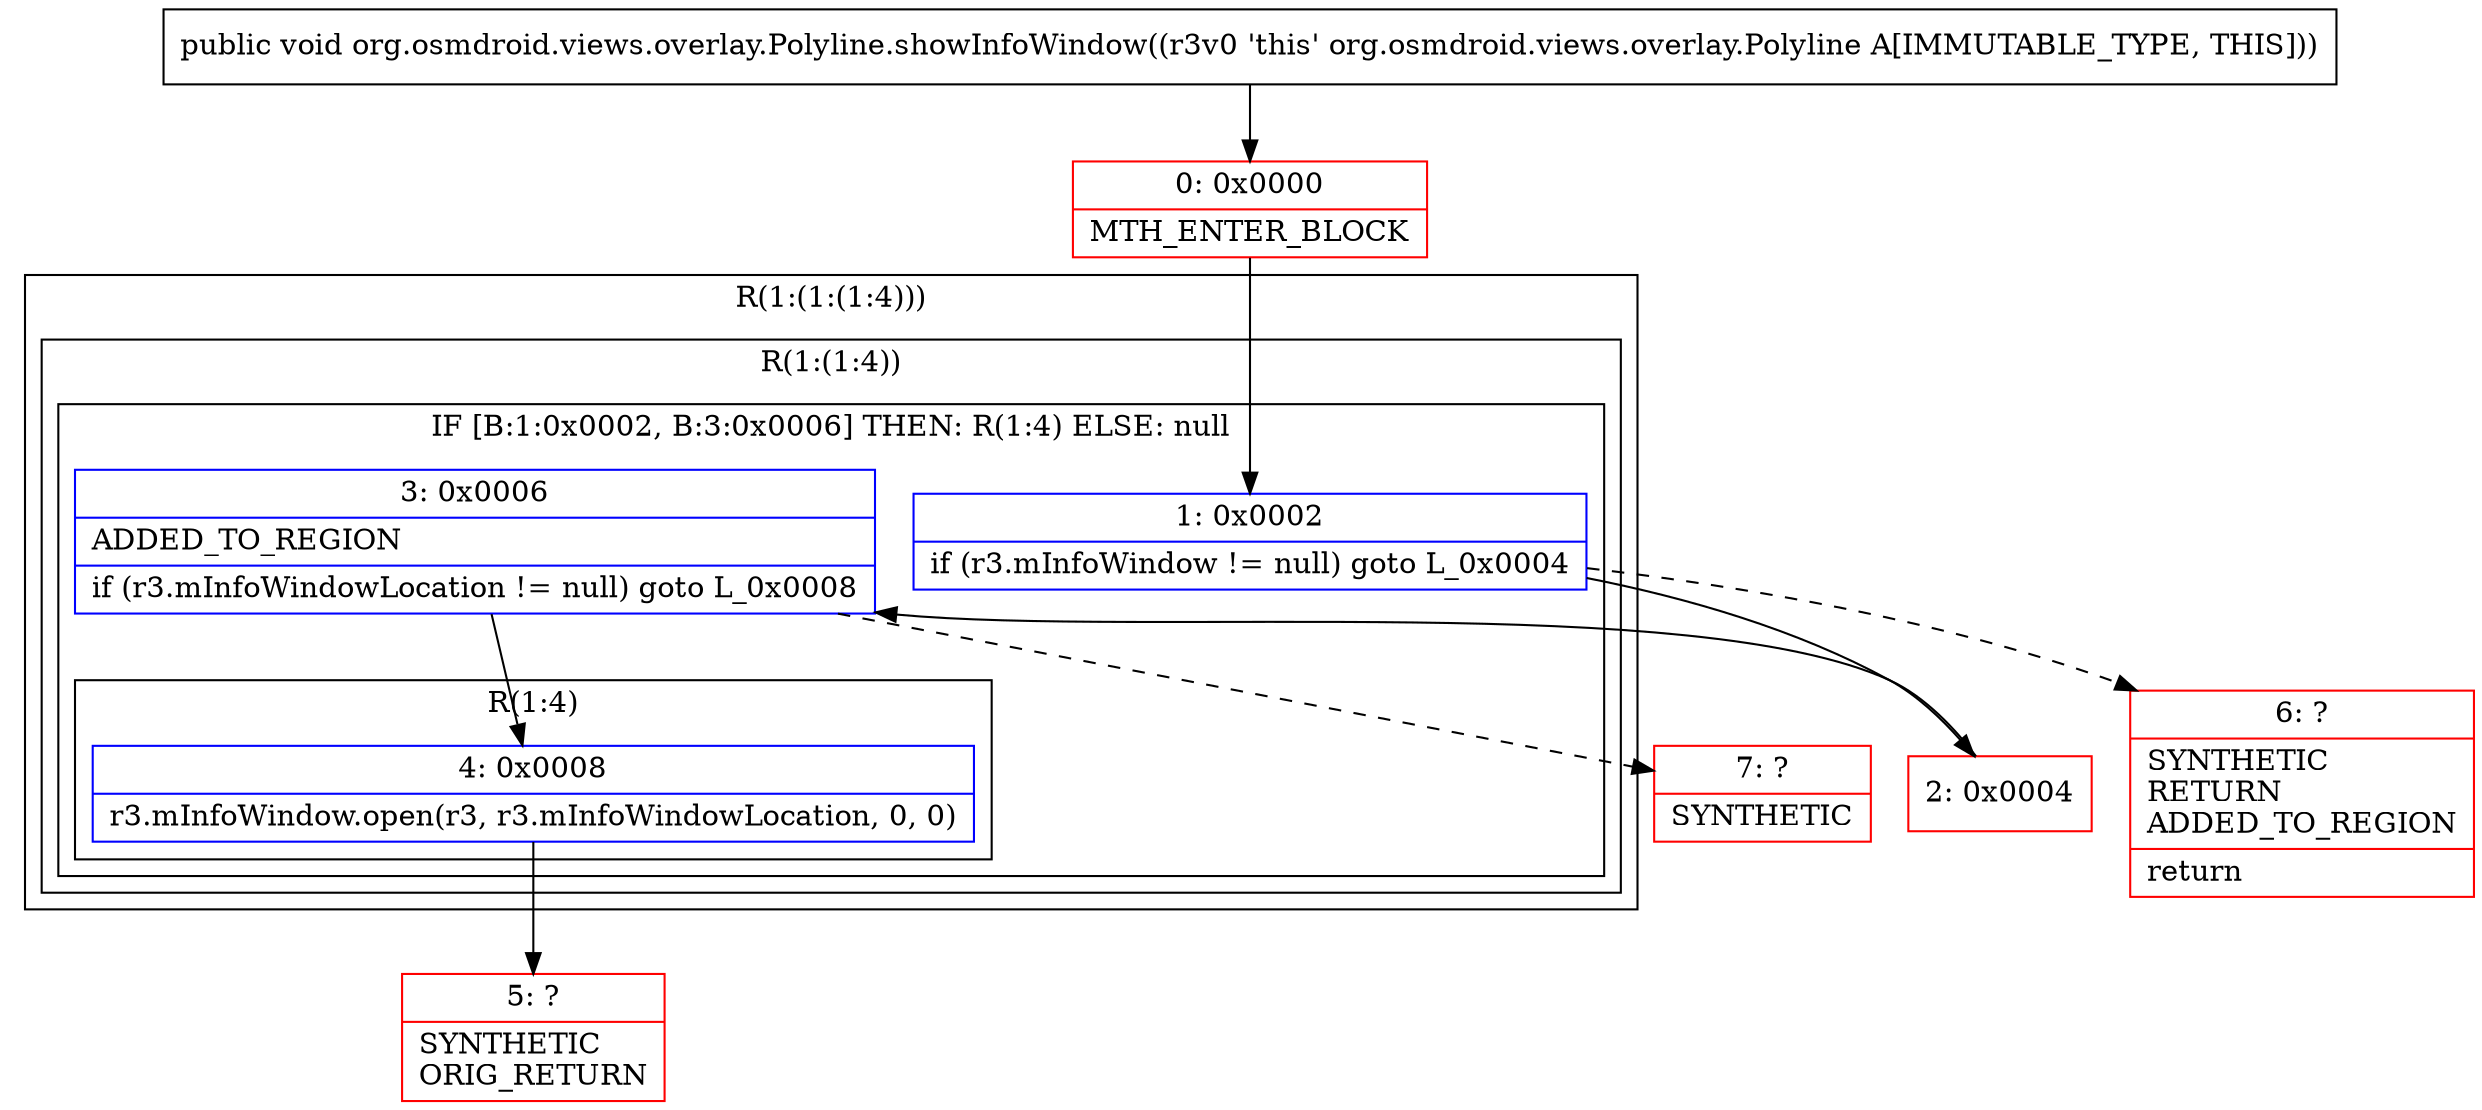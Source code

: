 digraph "CFG fororg.osmdroid.views.overlay.Polyline.showInfoWindow()V" {
subgraph cluster_Region_1187081734 {
label = "R(1:(1:(1:4)))";
node [shape=record,color=blue];
subgraph cluster_Region_973976215 {
label = "R(1:(1:4))";
node [shape=record,color=blue];
subgraph cluster_IfRegion_1296425346 {
label = "IF [B:1:0x0002, B:3:0x0006] THEN: R(1:4) ELSE: null";
node [shape=record,color=blue];
Node_1 [shape=record,label="{1\:\ 0x0002|if (r3.mInfoWindow != null) goto L_0x0004\l}"];
Node_3 [shape=record,label="{3\:\ 0x0006|ADDED_TO_REGION\l|if (r3.mInfoWindowLocation != null) goto L_0x0008\l}"];
subgraph cluster_Region_1505389983 {
label = "R(1:4)";
node [shape=record,color=blue];
Node_4 [shape=record,label="{4\:\ 0x0008|r3.mInfoWindow.open(r3, r3.mInfoWindowLocation, 0, 0)\l}"];
}
}
}
}
Node_0 [shape=record,color=red,label="{0\:\ 0x0000|MTH_ENTER_BLOCK\l}"];
Node_2 [shape=record,color=red,label="{2\:\ 0x0004}"];
Node_5 [shape=record,color=red,label="{5\:\ ?|SYNTHETIC\lORIG_RETURN\l}"];
Node_6 [shape=record,color=red,label="{6\:\ ?|SYNTHETIC\lRETURN\lADDED_TO_REGION\l|return\l}"];
Node_7 [shape=record,color=red,label="{7\:\ ?|SYNTHETIC\l}"];
MethodNode[shape=record,label="{public void org.osmdroid.views.overlay.Polyline.showInfoWindow((r3v0 'this' org.osmdroid.views.overlay.Polyline A[IMMUTABLE_TYPE, THIS])) }"];
MethodNode -> Node_0;
Node_1 -> Node_2;
Node_1 -> Node_6[style=dashed];
Node_3 -> Node_4;
Node_3 -> Node_7[style=dashed];
Node_4 -> Node_5;
Node_0 -> Node_1;
Node_2 -> Node_3;
}

